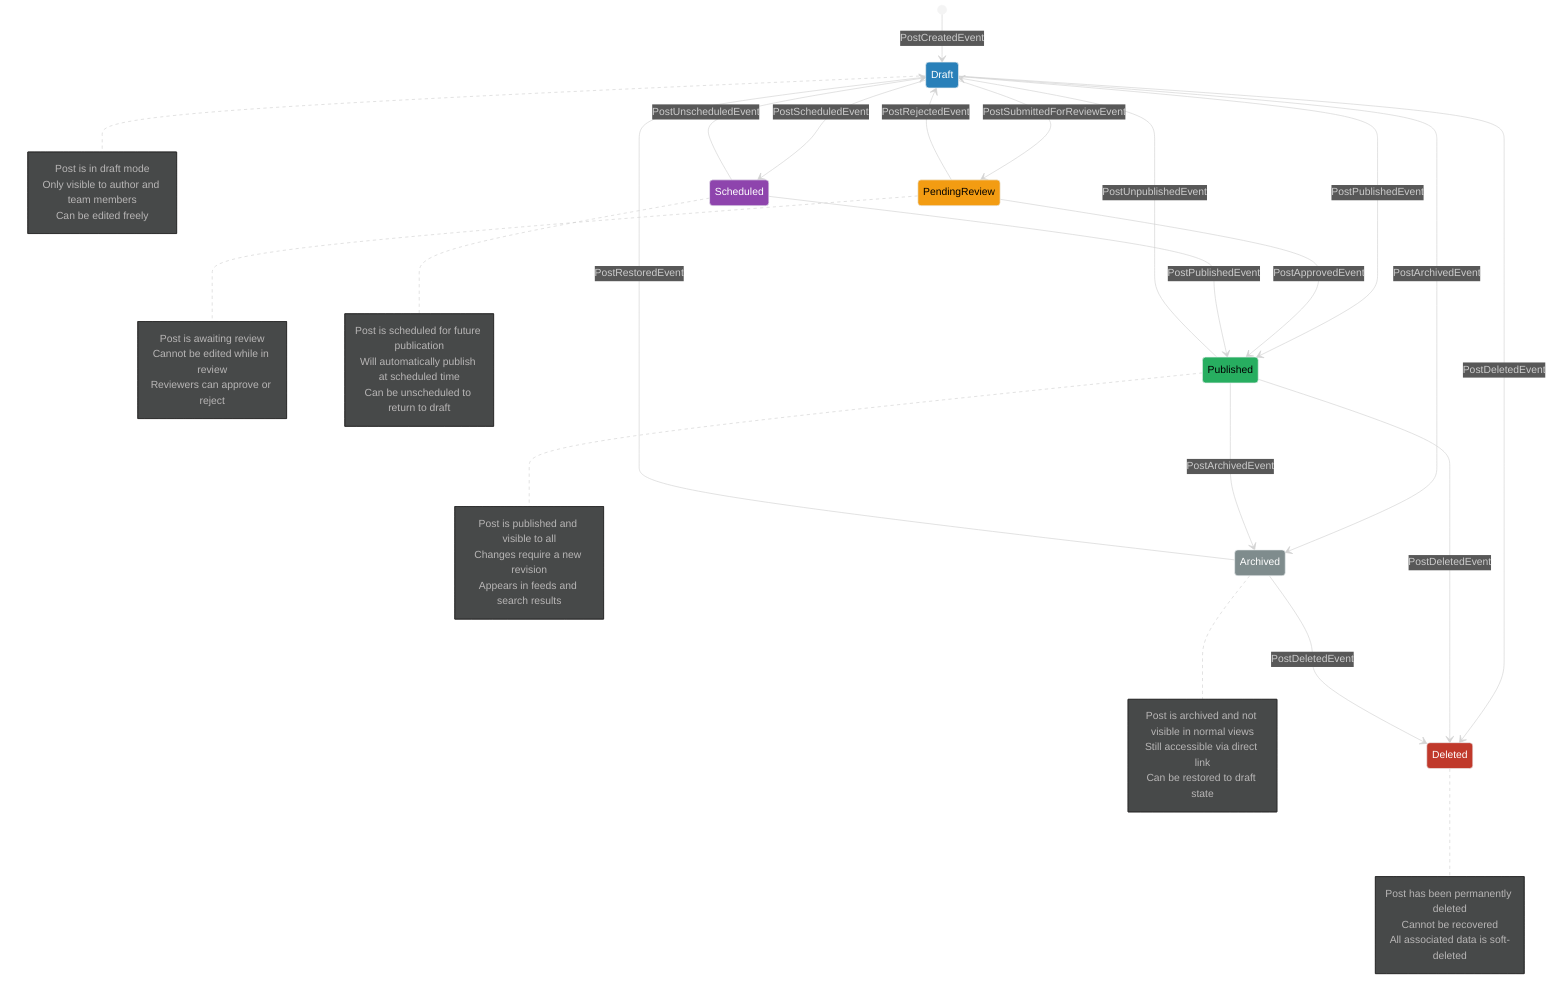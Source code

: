 %%{init: {'theme': 'dark', 'themeVariables': { 'primaryColor': '#2c3e50', 'primaryTextColor': '#ecf0f1', 'primaryBorderColor': '#7f8c8d', 'lineColor': '#ecf0f1', 'secondaryColor': '#34495e', 'tertiaryColor': '#282c34' }}}%%
stateDiagram-v2
    [*] --> Draft: PostCreatedEvent
    Draft --> Published: PostPublishedEvent
    Published --> Draft: PostUnpublishedEvent
    Draft --> Archived: PostArchivedEvent
    Published --> Archived: PostArchivedEvent
    Archived --> Draft: PostRestoredEvent
    Draft --> Deleted: PostDeletedEvent
    Published --> Deleted: PostDeletedEvent
    Archived --> Deleted: PostDeletedEvent
    Draft --> PendingReview: PostSubmittedForReviewEvent
    PendingReview --> Draft: PostRejectedEvent
    PendingReview --> Published: PostApprovedEvent
    Draft --> Scheduled: PostScheduledEvent
    Scheduled --> Published: PostPublishedEvent
    Scheduled --> Draft: PostUnscheduledEvent
    
    %% State styling with classes
    classDef draftState fill:#2980B9,stroke:#ecf0f1,color:white
    classDef pendingReviewState fill:#F39C12,stroke:#ecf0f1,color:black
    classDef publishedState fill:#27AE60,stroke:#ecf0f1,color:black
    classDef scheduledState fill:#8E44AD,stroke:#ecf0f1,color:white
    classDef archivedState fill:#7F8C8D,stroke:#ecf0f1,color:white
    classDef deletedState fill:#C0392B,stroke:#ecf0f1,color:white
    
    class Draft draftState
    class PendingReview pendingReviewState
    class Published publishedState
    class Scheduled scheduledState
    class Archived archivedState
    class Deleted deletedState
    
    %% Notes
    note right of Draft
        Post is in draft mode
        Only visible to author and team members
        Can be edited freely
    end note
    
    note right of PendingReview
        Post is awaiting review
        Cannot be edited while in review
        Reviewers can approve or reject
    end note
    
    note right of Published
        Post is published and visible to all
        Changes require a new revision
        Appears in feeds and search results
    end note
    
    note right of Scheduled
        Post is scheduled for future publication
        Will automatically publish at scheduled time
        Can be unscheduled to return to draft
    end note
    
    note right of Archived
        Post is archived and not visible in normal views
        Still accessible via direct link
        Can be restored to draft state
    end note
    
    note right of Deleted
        Post has been permanently deleted
        Cannot be recovered
        All associated data is soft-deleted
    end note